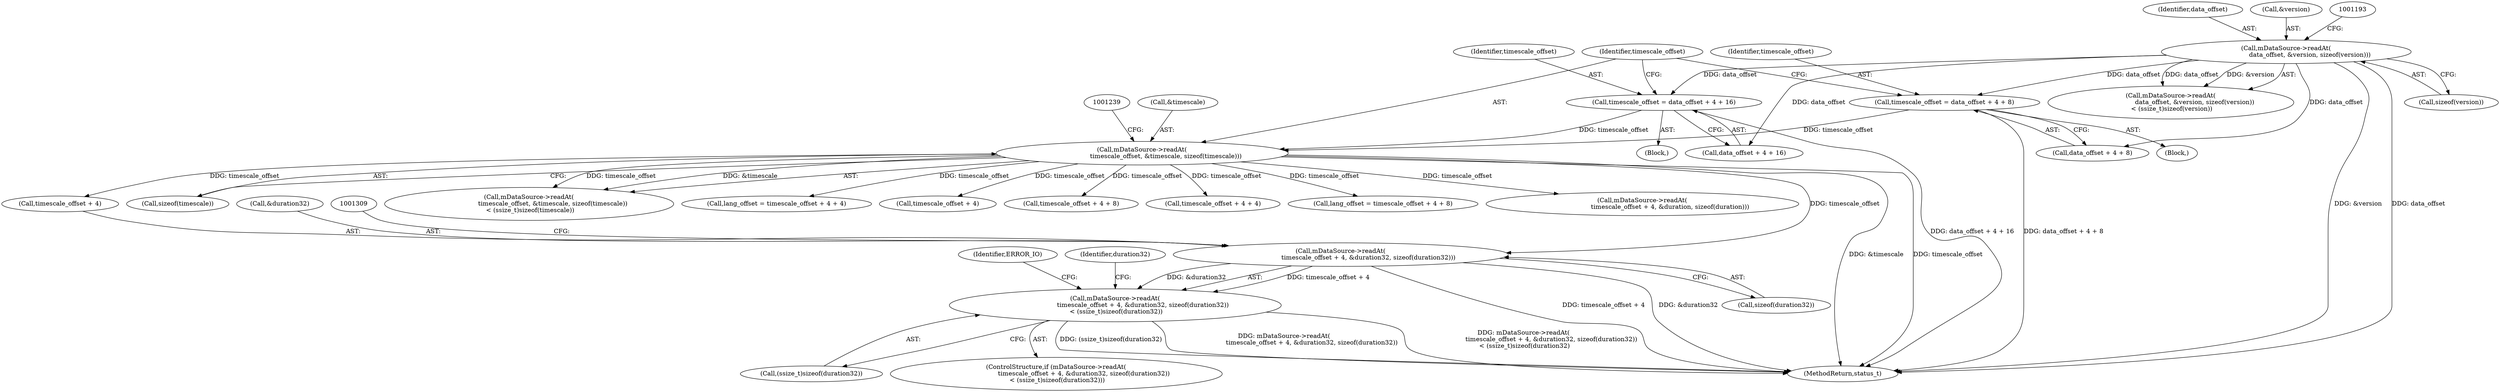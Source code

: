 digraph "0_Android_f81038006b4c59a5a148dcad887371206033c28f_2@API" {
"1001299" [label="(Call,mDataSource->readAt(\n                            timescale_offset + 4, &duration32, sizeof(duration32))\n < (ssize_t)sizeof(duration32))"];
"1001300" [label="(Call,mDataSource->readAt(\n                            timescale_offset + 4, &duration32, sizeof(duration32)))"];
"1001232" [label="(Call,mDataSource->readAt(\n                        timescale_offset, &timescale, sizeof(timescale)))"];
"1001205" [label="(Call,timescale_offset = data_offset + 4 + 16)"];
"1001186" [label="(Call,mDataSource->readAt(\n                        data_offset, &version, sizeof(version)))"];
"1001218" [label="(Call,timescale_offset = data_offset + 4 + 8)"];
"1001234" [label="(Call,&timescale)"];
"1001236" [label="(Call,sizeof(timescale))"];
"1001317" [label="(Identifier,duration32)"];
"1001187" [label="(Identifier,data_offset)"];
"1003289" [label="(MethodReturn,status_t)"];
"1001231" [label="(Call,mDataSource->readAt(\n                        timescale_offset, &timescale, sizeof(timescale))\n < (ssize_t)sizeof(timescale))"];
"1001205" [label="(Call,timescale_offset = data_offset + 4 + 16)"];
"1001188" [label="(Call,&version)"];
"1001186" [label="(Call,mDataSource->readAt(\n                        data_offset, &version, sizeof(version)))"];
"1001232" [label="(Call,mDataSource->readAt(\n                        timescale_offset, &timescale, sizeof(timescale)))"];
"1001207" [label="(Call,data_offset + 4 + 16)"];
"1001206" [label="(Identifier,timescale_offset)"];
"1001364" [label="(Call,lang_offset = timescale_offset + 4 + 4)"];
"1001271" [label="(Call,timescale_offset + 4)"];
"1001233" [label="(Identifier,timescale_offset)"];
"1001353" [label="(Call,timescale_offset + 4 + 8)"];
"1001217" [label="(Block,)"];
"1001204" [label="(Block,)"];
"1001220" [label="(Call,data_offset + 4 + 8)"];
"1001366" [label="(Call,timescale_offset + 4 + 4)"];
"1001301" [label="(Call,timescale_offset + 4)"];
"1001190" [label="(Call,sizeof(version))"];
"1001219" [label="(Identifier,timescale_offset)"];
"1001298" [label="(ControlStructure,if (mDataSource->readAt(\n                            timescale_offset + 4, &duration32, sizeof(duration32))\n < (ssize_t)sizeof(duration32)))"];
"1001185" [label="(Call,mDataSource->readAt(\n                        data_offset, &version, sizeof(version))\n < (ssize_t)sizeof(version))"];
"1001351" [label="(Call,lang_offset = timescale_offset + 4 + 8)"];
"1001218" [label="(Call,timescale_offset = data_offset + 4 + 8)"];
"1001270" [label="(Call,mDataSource->readAt(\n                            timescale_offset + 4, &duration, sizeof(duration)))"];
"1001308" [label="(Call,(ssize_t)sizeof(duration32))"];
"1001299" [label="(Call,mDataSource->readAt(\n                            timescale_offset + 4, &duration32, sizeof(duration32))\n < (ssize_t)sizeof(duration32))"];
"1001304" [label="(Call,&duration32)"];
"1001306" [label="(Call,sizeof(duration32))"];
"1001300" [label="(Call,mDataSource->readAt(\n                            timescale_offset + 4, &duration32, sizeof(duration32)))"];
"1001314" [label="(Identifier,ERROR_IO)"];
"1001299" -> "1001298"  [label="AST: "];
"1001299" -> "1001308"  [label="CFG: "];
"1001300" -> "1001299"  [label="AST: "];
"1001308" -> "1001299"  [label="AST: "];
"1001314" -> "1001299"  [label="CFG: "];
"1001317" -> "1001299"  [label="CFG: "];
"1001299" -> "1003289"  [label="DDG: mDataSource->readAt(\n                            timescale_offset + 4, &duration32, sizeof(duration32))\n < (ssize_t)sizeof(duration32)"];
"1001299" -> "1003289"  [label="DDG: (ssize_t)sizeof(duration32)"];
"1001299" -> "1003289"  [label="DDG: mDataSource->readAt(\n                            timescale_offset + 4, &duration32, sizeof(duration32))"];
"1001300" -> "1001299"  [label="DDG: timescale_offset + 4"];
"1001300" -> "1001299"  [label="DDG: &duration32"];
"1001300" -> "1001306"  [label="CFG: "];
"1001301" -> "1001300"  [label="AST: "];
"1001304" -> "1001300"  [label="AST: "];
"1001306" -> "1001300"  [label="AST: "];
"1001309" -> "1001300"  [label="CFG: "];
"1001300" -> "1003289"  [label="DDG: timescale_offset + 4"];
"1001300" -> "1003289"  [label="DDG: &duration32"];
"1001232" -> "1001300"  [label="DDG: timescale_offset"];
"1001232" -> "1001231"  [label="AST: "];
"1001232" -> "1001236"  [label="CFG: "];
"1001233" -> "1001232"  [label="AST: "];
"1001234" -> "1001232"  [label="AST: "];
"1001236" -> "1001232"  [label="AST: "];
"1001239" -> "1001232"  [label="CFG: "];
"1001232" -> "1003289"  [label="DDG: timescale_offset"];
"1001232" -> "1003289"  [label="DDG: &timescale"];
"1001232" -> "1001231"  [label="DDG: timescale_offset"];
"1001232" -> "1001231"  [label="DDG: &timescale"];
"1001205" -> "1001232"  [label="DDG: timescale_offset"];
"1001218" -> "1001232"  [label="DDG: timescale_offset"];
"1001232" -> "1001270"  [label="DDG: timescale_offset"];
"1001232" -> "1001271"  [label="DDG: timescale_offset"];
"1001232" -> "1001301"  [label="DDG: timescale_offset"];
"1001232" -> "1001351"  [label="DDG: timescale_offset"];
"1001232" -> "1001353"  [label="DDG: timescale_offset"];
"1001232" -> "1001364"  [label="DDG: timescale_offset"];
"1001232" -> "1001366"  [label="DDG: timescale_offset"];
"1001205" -> "1001204"  [label="AST: "];
"1001205" -> "1001207"  [label="CFG: "];
"1001206" -> "1001205"  [label="AST: "];
"1001207" -> "1001205"  [label="AST: "];
"1001233" -> "1001205"  [label="CFG: "];
"1001205" -> "1003289"  [label="DDG: data_offset + 4 + 16"];
"1001186" -> "1001205"  [label="DDG: data_offset"];
"1001186" -> "1001185"  [label="AST: "];
"1001186" -> "1001190"  [label="CFG: "];
"1001187" -> "1001186"  [label="AST: "];
"1001188" -> "1001186"  [label="AST: "];
"1001190" -> "1001186"  [label="AST: "];
"1001193" -> "1001186"  [label="CFG: "];
"1001186" -> "1003289"  [label="DDG: &version"];
"1001186" -> "1003289"  [label="DDG: data_offset"];
"1001186" -> "1001185"  [label="DDG: data_offset"];
"1001186" -> "1001185"  [label="DDG: &version"];
"1001186" -> "1001207"  [label="DDG: data_offset"];
"1001186" -> "1001218"  [label="DDG: data_offset"];
"1001186" -> "1001220"  [label="DDG: data_offset"];
"1001218" -> "1001217"  [label="AST: "];
"1001218" -> "1001220"  [label="CFG: "];
"1001219" -> "1001218"  [label="AST: "];
"1001220" -> "1001218"  [label="AST: "];
"1001233" -> "1001218"  [label="CFG: "];
"1001218" -> "1003289"  [label="DDG: data_offset + 4 + 8"];
}
